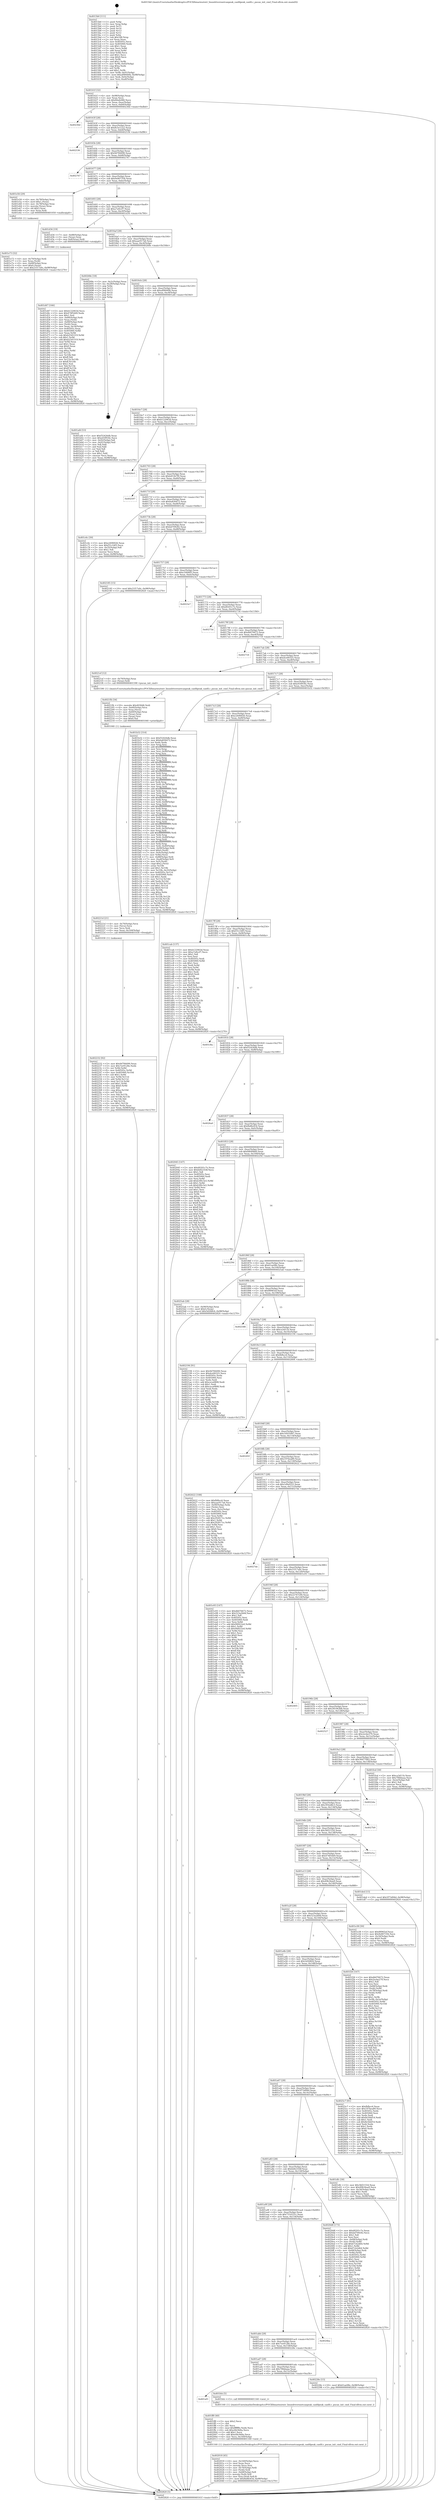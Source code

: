 digraph "0x4015b0" {
  label = "0x4015b0 (/mnt/c/Users/mathe/Desktop/tcc/POCII/binaries/extr_linuxdriversnetcanpeak_canfdpeak_canfd.c_pucan_init_cmd_Final-ollvm.out::main(0))"
  labelloc = "t"
  node[shape=record]

  Entry [label="",width=0.3,height=0.3,shape=circle,fillcolor=black,style=filled]
  "0x40161f" [label="{
     0x40161f [32]\l
     | [instrs]\l
     &nbsp;&nbsp;0x40161f \<+6\>: mov -0x98(%rbp),%eax\l
     &nbsp;&nbsp;0x401625 \<+2\>: mov %eax,%ecx\l
     &nbsp;&nbsp;0x401627 \<+6\>: sub $0x84afe080,%ecx\l
     &nbsp;&nbsp;0x40162d \<+6\>: mov %eax,-0xac(%rbp)\l
     &nbsp;&nbsp;0x401633 \<+6\>: mov %ecx,-0xb0(%rbp)\l
     &nbsp;&nbsp;0x401639 \<+6\>: je 000000000040236d \<main+0xdbd\>\l
  }"]
  "0x40236d" [label="{
     0x40236d\l
  }", style=dashed]
  "0x40163f" [label="{
     0x40163f [28]\l
     | [instrs]\l
     &nbsp;&nbsp;0x40163f \<+5\>: jmp 0000000000401644 \<main+0x94\>\l
     &nbsp;&nbsp;0x401644 \<+6\>: mov -0xac(%rbp),%eax\l
     &nbsp;&nbsp;0x40164a \<+5\>: sub $0x8c5e12a2,%eax\l
     &nbsp;&nbsp;0x40164f \<+6\>: mov %eax,-0xb4(%rbp)\l
     &nbsp;&nbsp;0x401655 \<+6\>: je 0000000000402536 \<main+0xf86\>\l
  }"]
  Exit [label="",width=0.3,height=0.3,shape=circle,fillcolor=black,style=filled,peripheries=2]
  "0x402536" [label="{
     0x402536\l
  }", style=dashed]
  "0x40165b" [label="{
     0x40165b [28]\l
     | [instrs]\l
     &nbsp;&nbsp;0x40165b \<+5\>: jmp 0000000000401660 \<main+0xb0\>\l
     &nbsp;&nbsp;0x401660 \<+6\>: mov -0xac(%rbp),%eax\l
     &nbsp;&nbsp;0x401666 \<+5\>: sub $0x9d784490,%eax\l
     &nbsp;&nbsp;0x40166b \<+6\>: mov %eax,-0xb8(%rbp)\l
     &nbsp;&nbsp;0x401671 \<+6\>: je 0000000000402767 \<main+0x11b7\>\l
  }"]
  "0x402232" [label="{
     0x402232 [92]\l
     | [instrs]\l
     &nbsp;&nbsp;0x402232 \<+5\>: mov $0x9d784490,%eax\l
     &nbsp;&nbsp;0x402237 \<+5\>: mov $0x7ee9128e,%edx\l
     &nbsp;&nbsp;0x40223c \<+3\>: xor %r8d,%r8d\l
     &nbsp;&nbsp;0x40223f \<+8\>: mov 0x40505c,%r9d\l
     &nbsp;&nbsp;0x402247 \<+8\>: mov 0x405060,%r10d\l
     &nbsp;&nbsp;0x40224f \<+4\>: sub $0x1,%r8d\l
     &nbsp;&nbsp;0x402253 \<+3\>: mov %r9d,%r11d\l
     &nbsp;&nbsp;0x402256 \<+3\>: add %r8d,%r11d\l
     &nbsp;&nbsp;0x402259 \<+4\>: imul %r11d,%r9d\l
     &nbsp;&nbsp;0x40225d \<+4\>: and $0x1,%r9d\l
     &nbsp;&nbsp;0x402261 \<+4\>: cmp $0x0,%r9d\l
     &nbsp;&nbsp;0x402265 \<+3\>: sete %bl\l
     &nbsp;&nbsp;0x402268 \<+4\>: cmp $0xa,%r10d\l
     &nbsp;&nbsp;0x40226c \<+4\>: setl %r14b\l
     &nbsp;&nbsp;0x402270 \<+3\>: mov %bl,%r15b\l
     &nbsp;&nbsp;0x402273 \<+3\>: and %r14b,%r15b\l
     &nbsp;&nbsp;0x402276 \<+3\>: xor %r14b,%bl\l
     &nbsp;&nbsp;0x402279 \<+3\>: or %bl,%r15b\l
     &nbsp;&nbsp;0x40227c \<+4\>: test $0x1,%r15b\l
     &nbsp;&nbsp;0x402280 \<+3\>: cmovne %edx,%eax\l
     &nbsp;&nbsp;0x402283 \<+6\>: mov %eax,-0x98(%rbp)\l
     &nbsp;&nbsp;0x402289 \<+5\>: jmp 0000000000402820 \<main+0x1270\>\l
  }"]
  "0x402767" [label="{
     0x402767\l
  }", style=dashed]
  "0x401677" [label="{
     0x401677 [28]\l
     | [instrs]\l
     &nbsp;&nbsp;0x401677 \<+5\>: jmp 000000000040167c \<main+0xcc\>\l
     &nbsp;&nbsp;0x40167c \<+6\>: mov -0xac(%rbp),%eax\l
     &nbsp;&nbsp;0x401682 \<+5\>: sub $0x9e807356,%eax\l
     &nbsp;&nbsp;0x401687 \<+6\>: mov %eax,-0xbc(%rbp)\l
     &nbsp;&nbsp;0x40168d \<+6\>: je 0000000000401e56 \<main+0x8a6\>\l
  }"]
  "0x40221d" [label="{
     0x40221d [21]\l
     | [instrs]\l
     &nbsp;&nbsp;0x40221d \<+4\>: mov -0x70(%rbp),%rcx\l
     &nbsp;&nbsp;0x402221 \<+3\>: mov (%rcx),%rcx\l
     &nbsp;&nbsp;0x402224 \<+3\>: mov %rcx,%rdi\l
     &nbsp;&nbsp;0x402227 \<+6\>: mov %eax,-0x164(%rbp)\l
     &nbsp;&nbsp;0x40222d \<+5\>: call 0000000000401030 \<free@plt\>\l
     | [calls]\l
     &nbsp;&nbsp;0x401030 \{1\} (unknown)\l
  }"]
  "0x401e56" [label="{
     0x401e56 [29]\l
     | [instrs]\l
     &nbsp;&nbsp;0x401e56 \<+4\>: mov -0x78(%rbp),%rax\l
     &nbsp;&nbsp;0x401e5a \<+6\>: movl $0x1,(%rax)\l
     &nbsp;&nbsp;0x401e60 \<+4\>: mov -0x78(%rbp),%rax\l
     &nbsp;&nbsp;0x401e64 \<+3\>: movslq (%rax),%rax\l
     &nbsp;&nbsp;0x401e67 \<+4\>: shl $0x3,%rax\l
     &nbsp;&nbsp;0x401e6b \<+3\>: mov %rax,%rdi\l
     &nbsp;&nbsp;0x401e6e \<+5\>: call 0000000000401050 \<malloc@plt\>\l
     | [calls]\l
     &nbsp;&nbsp;0x401050 \{1\} (unknown)\l
  }"]
  "0x401693" [label="{
     0x401693 [28]\l
     | [instrs]\l
     &nbsp;&nbsp;0x401693 \<+5\>: jmp 0000000000401698 \<main+0xe8\>\l
     &nbsp;&nbsp;0x401698 \<+6\>: mov -0xac(%rbp),%eax\l
     &nbsp;&nbsp;0x40169e \<+5\>: sub $0xa7a9ccf7,%eax\l
     &nbsp;&nbsp;0x4016a3 \<+6\>: mov %eax,-0xc0(%rbp)\l
     &nbsp;&nbsp;0x4016a9 \<+6\>: je 0000000000401d34 \<main+0x784\>\l
  }"]
  "0x4021fb" [label="{
     0x4021fb [34]\l
     | [instrs]\l
     &nbsp;&nbsp;0x4021fb \<+10\>: movabs $0x4030d6,%rdi\l
     &nbsp;&nbsp;0x402205 \<+4\>: mov -0x60(%rbp),%rcx\l
     &nbsp;&nbsp;0x402209 \<+3\>: mov %rax,(%rcx)\l
     &nbsp;&nbsp;0x40220c \<+4\>: mov -0x60(%rbp),%rax\l
     &nbsp;&nbsp;0x402210 \<+3\>: mov (%rax),%rax\l
     &nbsp;&nbsp;0x402213 \<+3\>: mov (%rax),%rsi\l
     &nbsp;&nbsp;0x402216 \<+2\>: mov $0x0,%al\l
     &nbsp;&nbsp;0x402218 \<+5\>: call 0000000000401040 \<printf@plt\>\l
     | [calls]\l
     &nbsp;&nbsp;0x401040 \{1\} (unknown)\l
  }"]
  "0x401d34" [label="{
     0x401d34 [19]\l
     | [instrs]\l
     &nbsp;&nbsp;0x401d34 \<+7\>: mov -0x88(%rbp),%rax\l
     &nbsp;&nbsp;0x401d3b \<+3\>: mov (%rax),%rax\l
     &nbsp;&nbsp;0x401d3e \<+4\>: mov 0x8(%rax),%rdi\l
     &nbsp;&nbsp;0x401d42 \<+5\>: call 0000000000401060 \<atoi@plt\>\l
     | [calls]\l
     &nbsp;&nbsp;0x401060 \{1\} (unknown)\l
  }"]
  "0x4016af" [label="{
     0x4016af [28]\l
     | [instrs]\l
     &nbsp;&nbsp;0x4016af \<+5\>: jmp 00000000004016b4 \<main+0x104\>\l
     &nbsp;&nbsp;0x4016b4 \<+6\>: mov -0xac(%rbp),%eax\l
     &nbsp;&nbsp;0x4016ba \<+5\>: sub $0xaae917a6,%eax\l
     &nbsp;&nbsp;0x4016bf \<+6\>: mov %eax,-0xc4(%rbp)\l
     &nbsp;&nbsp;0x4016c5 \<+6\>: je 000000000040268e \<main+0x10de\>\l
  }"]
  "0x402018" [label="{
     0x402018 [45]\l
     | [instrs]\l
     &nbsp;&nbsp;0x402018 \<+6\>: mov -0x160(%rbp),%ecx\l
     &nbsp;&nbsp;0x40201e \<+3\>: imul %eax,%ecx\l
     &nbsp;&nbsp;0x402021 \<+3\>: movslq %ecx,%rsi\l
     &nbsp;&nbsp;0x402024 \<+4\>: mov -0x70(%rbp),%rdi\l
     &nbsp;&nbsp;0x402028 \<+3\>: mov (%rdi),%rdi\l
     &nbsp;&nbsp;0x40202b \<+4\>: mov -0x68(%rbp),%r8\l
     &nbsp;&nbsp;0x40202f \<+3\>: movslq (%r8),%r8\l
     &nbsp;&nbsp;0x402032 \<+4\>: mov %rsi,(%rdi,%r8,8)\l
     &nbsp;&nbsp;0x402036 \<+10\>: movl $0xfbd8e454,-0x98(%rbp)\l
     &nbsp;&nbsp;0x402040 \<+5\>: jmp 0000000000402820 \<main+0x1270\>\l
  }"]
  "0x40268e" [label="{
     0x40268e [18]\l
     | [instrs]\l
     &nbsp;&nbsp;0x40268e \<+3\>: mov -0x2c(%rbp),%eax\l
     &nbsp;&nbsp;0x402691 \<+4\>: lea -0x28(%rbp),%rsp\l
     &nbsp;&nbsp;0x402695 \<+1\>: pop %rbx\l
     &nbsp;&nbsp;0x402696 \<+2\>: pop %r12\l
     &nbsp;&nbsp;0x402698 \<+2\>: pop %r13\l
     &nbsp;&nbsp;0x40269a \<+2\>: pop %r14\l
     &nbsp;&nbsp;0x40269c \<+2\>: pop %r15\l
     &nbsp;&nbsp;0x40269e \<+1\>: pop %rbp\l
     &nbsp;&nbsp;0x40269f \<+1\>: ret\l
  }"]
  "0x4016cb" [label="{
     0x4016cb [28]\l
     | [instrs]\l
     &nbsp;&nbsp;0x4016cb \<+5\>: jmp 00000000004016d0 \<main+0x120\>\l
     &nbsp;&nbsp;0x4016d0 \<+6\>: mov -0xac(%rbp),%eax\l
     &nbsp;&nbsp;0x4016d6 \<+5\>: sub $0xaf08440b,%eax\l
     &nbsp;&nbsp;0x4016db \<+6\>: mov %eax,-0xc8(%rbp)\l
     &nbsp;&nbsp;0x4016e1 \<+6\>: je 0000000000401afd \<main+0x54d\>\l
  }"]
  "0x401ff0" [label="{
     0x401ff0 [40]\l
     | [instrs]\l
     &nbsp;&nbsp;0x401ff0 \<+5\>: mov $0x2,%ecx\l
     &nbsp;&nbsp;0x401ff5 \<+1\>: cltd\l
     &nbsp;&nbsp;0x401ff6 \<+2\>: idiv %ecx\l
     &nbsp;&nbsp;0x401ff8 \<+6\>: imul $0xfffffffe,%edx,%ecx\l
     &nbsp;&nbsp;0x401ffe \<+6\>: sub $0xefdc9d4a,%ecx\l
     &nbsp;&nbsp;0x402004 \<+3\>: add $0x1,%ecx\l
     &nbsp;&nbsp;0x402007 \<+6\>: add $0xefdc9d4a,%ecx\l
     &nbsp;&nbsp;0x40200d \<+6\>: mov %ecx,-0x160(%rbp)\l
     &nbsp;&nbsp;0x402013 \<+5\>: call 0000000000401160 \<next_i\>\l
     | [calls]\l
     &nbsp;&nbsp;0x401160 \{1\} (/mnt/c/Users/mathe/Desktop/tcc/POCII/binaries/extr_linuxdriversnetcanpeak_canfdpeak_canfd.c_pucan_init_cmd_Final-ollvm.out::next_i)\l
  }"]
  "0x401afd" [label="{
     0x401afd [53]\l
     | [instrs]\l
     &nbsp;&nbsp;0x401afd \<+5\>: mov $0xf32426db,%eax\l
     &nbsp;&nbsp;0x401b02 \<+5\>: mov $0xe03f934c,%ecx\l
     &nbsp;&nbsp;0x401b07 \<+6\>: mov -0x92(%rbp),%dl\l
     &nbsp;&nbsp;0x401b0d \<+7\>: mov -0x91(%rbp),%sil\l
     &nbsp;&nbsp;0x401b14 \<+3\>: mov %dl,%dil\l
     &nbsp;&nbsp;0x401b17 \<+3\>: and %sil,%dil\l
     &nbsp;&nbsp;0x401b1a \<+3\>: xor %sil,%dl\l
     &nbsp;&nbsp;0x401b1d \<+3\>: or %dl,%dil\l
     &nbsp;&nbsp;0x401b20 \<+4\>: test $0x1,%dil\l
     &nbsp;&nbsp;0x401b24 \<+3\>: cmovne %ecx,%eax\l
     &nbsp;&nbsp;0x401b27 \<+6\>: mov %eax,-0x98(%rbp)\l
     &nbsp;&nbsp;0x401b2d \<+5\>: jmp 0000000000402820 \<main+0x1270\>\l
  }"]
  "0x4016e7" [label="{
     0x4016e7 [28]\l
     | [instrs]\l
     &nbsp;&nbsp;0x4016e7 \<+5\>: jmp 00000000004016ec \<main+0x13c\>\l
     &nbsp;&nbsp;0x4016ec \<+6\>: mov -0xac(%rbp),%eax\l
     &nbsp;&nbsp;0x4016f2 \<+5\>: sub $0xb122063d,%eax\l
     &nbsp;&nbsp;0x4016f7 \<+6\>: mov %eax,-0xcc(%rbp)\l
     &nbsp;&nbsp;0x4016fd \<+6\>: je 00000000004026e5 \<main+0x1135\>\l
  }"]
  "0x402820" [label="{
     0x402820 [5]\l
     | [instrs]\l
     &nbsp;&nbsp;0x402820 \<+5\>: jmp 000000000040161f \<main+0x6f\>\l
  }"]
  "0x4015b0" [label="{
     0x4015b0 [111]\l
     | [instrs]\l
     &nbsp;&nbsp;0x4015b0 \<+1\>: push %rbp\l
     &nbsp;&nbsp;0x4015b1 \<+3\>: mov %rsp,%rbp\l
     &nbsp;&nbsp;0x4015b4 \<+2\>: push %r15\l
     &nbsp;&nbsp;0x4015b6 \<+2\>: push %r14\l
     &nbsp;&nbsp;0x4015b8 \<+2\>: push %r13\l
     &nbsp;&nbsp;0x4015ba \<+2\>: push %r12\l
     &nbsp;&nbsp;0x4015bc \<+1\>: push %rbx\l
     &nbsp;&nbsp;0x4015bd \<+7\>: sub $0x188,%rsp\l
     &nbsp;&nbsp;0x4015c4 \<+2\>: xor %eax,%eax\l
     &nbsp;&nbsp;0x4015c6 \<+7\>: mov 0x40505c,%ecx\l
     &nbsp;&nbsp;0x4015cd \<+7\>: mov 0x405060,%edx\l
     &nbsp;&nbsp;0x4015d4 \<+3\>: sub $0x1,%eax\l
     &nbsp;&nbsp;0x4015d7 \<+3\>: mov %ecx,%r8d\l
     &nbsp;&nbsp;0x4015da \<+3\>: add %eax,%r8d\l
     &nbsp;&nbsp;0x4015dd \<+4\>: imul %r8d,%ecx\l
     &nbsp;&nbsp;0x4015e1 \<+3\>: and $0x1,%ecx\l
     &nbsp;&nbsp;0x4015e4 \<+3\>: cmp $0x0,%ecx\l
     &nbsp;&nbsp;0x4015e7 \<+4\>: sete %r9b\l
     &nbsp;&nbsp;0x4015eb \<+4\>: and $0x1,%r9b\l
     &nbsp;&nbsp;0x4015ef \<+7\>: mov %r9b,-0x92(%rbp)\l
     &nbsp;&nbsp;0x4015f6 \<+3\>: cmp $0xa,%edx\l
     &nbsp;&nbsp;0x4015f9 \<+4\>: setl %r9b\l
     &nbsp;&nbsp;0x4015fd \<+4\>: and $0x1,%r9b\l
     &nbsp;&nbsp;0x401601 \<+7\>: mov %r9b,-0x91(%rbp)\l
     &nbsp;&nbsp;0x401608 \<+10\>: movl $0xaf08440b,-0x98(%rbp)\l
     &nbsp;&nbsp;0x401612 \<+6\>: mov %edi,-0x9c(%rbp)\l
     &nbsp;&nbsp;0x401618 \<+7\>: mov %rsi,-0xa8(%rbp)\l
  }"]
  "0x401af3" [label="{
     0x401af3\l
  }", style=dashed]
  "0x4026e5" [label="{
     0x4026e5\l
  }", style=dashed]
  "0x401703" [label="{
     0x401703 [28]\l
     | [instrs]\l
     &nbsp;&nbsp;0x401703 \<+5\>: jmp 0000000000401708 \<main+0x158\>\l
     &nbsp;&nbsp;0x401708 \<+6\>: mov -0xac(%rbp),%eax\l
     &nbsp;&nbsp;0x40170e \<+5\>: sub $0xb453b7f0,%eax\l
     &nbsp;&nbsp;0x401713 \<+6\>: mov %eax,-0xd0(%rbp)\l
     &nbsp;&nbsp;0x401719 \<+6\>: je 0000000000402597 \<main+0xfe7\>\l
  }"]
  "0x401feb" [label="{
     0x401feb [5]\l
     | [instrs]\l
     &nbsp;&nbsp;0x401feb \<+5\>: call 0000000000401160 \<next_i\>\l
     | [calls]\l
     &nbsp;&nbsp;0x401160 \{1\} (/mnt/c/Users/mathe/Desktop/tcc/POCII/binaries/extr_linuxdriversnetcanpeak_canfdpeak_canfd.c_pucan_init_cmd_Final-ollvm.out::next_i)\l
  }"]
  "0x402597" [label="{
     0x402597\l
  }", style=dashed]
  "0x40171f" [label="{
     0x40171f [28]\l
     | [instrs]\l
     &nbsp;&nbsp;0x40171f \<+5\>: jmp 0000000000401724 \<main+0x174\>\l
     &nbsp;&nbsp;0x401724 \<+6\>: mov -0xac(%rbp),%eax\l
     &nbsp;&nbsp;0x40172a \<+5\>: sub $0xba836472,%eax\l
     &nbsp;&nbsp;0x40172f \<+6\>: mov %eax,-0xd4(%rbp)\l
     &nbsp;&nbsp;0x401735 \<+6\>: je 0000000000401c6c \<main+0x6bc\>\l
  }"]
  "0x401ad7" [label="{
     0x401ad7 [28]\l
     | [instrs]\l
     &nbsp;&nbsp;0x401ad7 \<+5\>: jmp 0000000000401adc \<main+0x52c\>\l
     &nbsp;&nbsp;0x401adc \<+6\>: mov -0xac(%rbp),%eax\l
     &nbsp;&nbsp;0x401ae2 \<+5\>: sub $0x7f4bbaaa,%eax\l
     &nbsp;&nbsp;0x401ae7 \<+6\>: mov %eax,-0x15c(%rbp)\l
     &nbsp;&nbsp;0x401aed \<+6\>: je 0000000000401feb \<main+0xa3b\>\l
  }"]
  "0x401c6c" [label="{
     0x401c6c [30]\l
     | [instrs]\l
     &nbsp;&nbsp;0x401c6c \<+5\>: mov $0xe2690026,%eax\l
     &nbsp;&nbsp;0x401c71 \<+5\>: mov $0xf31c54f3,%ecx\l
     &nbsp;&nbsp;0x401c76 \<+3\>: mov -0x35(%rbp),%dl\l
     &nbsp;&nbsp;0x401c79 \<+3\>: test $0x1,%dl\l
     &nbsp;&nbsp;0x401c7c \<+3\>: cmovne %ecx,%eax\l
     &nbsp;&nbsp;0x401c7f \<+6\>: mov %eax,-0x98(%rbp)\l
     &nbsp;&nbsp;0x401c85 \<+5\>: jmp 0000000000402820 \<main+0x1270\>\l
  }"]
  "0x40173b" [label="{
     0x40173b [28]\l
     | [instrs]\l
     &nbsp;&nbsp;0x40173b \<+5\>: jmp 0000000000401740 \<main+0x190\>\l
     &nbsp;&nbsp;0x401740 \<+6\>: mov -0xac(%rbp),%eax\l
     &nbsp;&nbsp;0x401746 \<+5\>: sub $0xbd709c82,%eax\l
     &nbsp;&nbsp;0x40174b \<+6\>: mov %eax,-0xd8(%rbp)\l
     &nbsp;&nbsp;0x401751 \<+6\>: je 0000000000402185 \<main+0xbd5\>\l
  }"]
  "0x40228e" [label="{
     0x40228e [15]\l
     | [instrs]\l
     &nbsp;&nbsp;0x40228e \<+10\>: movl $0x61ae08e,-0x98(%rbp)\l
     &nbsp;&nbsp;0x402298 \<+5\>: jmp 0000000000402820 \<main+0x1270\>\l
  }"]
  "0x402185" [label="{
     0x402185 [15]\l
     | [instrs]\l
     &nbsp;&nbsp;0x402185 \<+10\>: movl $0x21f17a0c,-0x98(%rbp)\l
     &nbsp;&nbsp;0x40218f \<+5\>: jmp 0000000000402820 \<main+0x1270\>\l
  }"]
  "0x401757" [label="{
     0x401757 [28]\l
     | [instrs]\l
     &nbsp;&nbsp;0x401757 \<+5\>: jmp 000000000040175c \<main+0x1ac\>\l
     &nbsp;&nbsp;0x40175c \<+6\>: mov -0xac(%rbp),%eax\l
     &nbsp;&nbsp;0x401762 \<+5\>: sub $0xc54fd0f3,%eax\l
     &nbsp;&nbsp;0x401767 \<+6\>: mov %eax,-0xdc(%rbp)\l
     &nbsp;&nbsp;0x40176d \<+6\>: je 00000000004023e7 \<main+0xe37\>\l
  }"]
  "0x401abb" [label="{
     0x401abb [28]\l
     | [instrs]\l
     &nbsp;&nbsp;0x401abb \<+5\>: jmp 0000000000401ac0 \<main+0x510\>\l
     &nbsp;&nbsp;0x401ac0 \<+6\>: mov -0xac(%rbp),%eax\l
     &nbsp;&nbsp;0x401ac6 \<+5\>: sub $0x7ee9128e,%eax\l
     &nbsp;&nbsp;0x401acb \<+6\>: mov %eax,-0x158(%rbp)\l
     &nbsp;&nbsp;0x401ad1 \<+6\>: je 000000000040228e \<main+0xcde\>\l
  }"]
  "0x4023e7" [label="{
     0x4023e7\l
  }", style=dashed]
  "0x401773" [label="{
     0x401773 [28]\l
     | [instrs]\l
     &nbsp;&nbsp;0x401773 \<+5\>: jmp 0000000000401778 \<main+0x1c8\>\l
     &nbsp;&nbsp;0x401778 \<+6\>: mov -0xac(%rbp),%eax\l
     &nbsp;&nbsp;0x40177e \<+5\>: sub $0xd0201c7e,%eax\l
     &nbsp;&nbsp;0x401783 \<+6\>: mov %eax,-0xe0(%rbp)\l
     &nbsp;&nbsp;0x401789 \<+6\>: je 000000000040273d \<main+0x118d\>\l
  }"]
  "0x4024ba" [label="{
     0x4024ba\l
  }", style=dashed]
  "0x40273d" [label="{
     0x40273d\l
  }", style=dashed]
  "0x40178f" [label="{
     0x40178f [28]\l
     | [instrs]\l
     &nbsp;&nbsp;0x40178f \<+5\>: jmp 0000000000401794 \<main+0x1e4\>\l
     &nbsp;&nbsp;0x401794 \<+6\>: mov -0xac(%rbp),%eax\l
     &nbsp;&nbsp;0x40179a \<+5\>: sub $0xdb076672,%eax\l
     &nbsp;&nbsp;0x40179f \<+6\>: mov %eax,-0xe4(%rbp)\l
     &nbsp;&nbsp;0x4017a5 \<+6\>: je 0000000000402718 \<main+0x1168\>\l
  }"]
  "0x401a9f" [label="{
     0x401a9f [28]\l
     | [instrs]\l
     &nbsp;&nbsp;0x401a9f \<+5\>: jmp 0000000000401aa4 \<main+0x4f4\>\l
     &nbsp;&nbsp;0x401aa4 \<+6\>: mov -0xac(%rbp),%eax\l
     &nbsp;&nbsp;0x401aaa \<+5\>: sub $0x7314331c,%eax\l
     &nbsp;&nbsp;0x401aaf \<+6\>: mov %eax,-0x154(%rbp)\l
     &nbsp;&nbsp;0x401ab5 \<+6\>: je 00000000004024ba \<main+0xf0a\>\l
  }"]
  "0x402718" [label="{
     0x402718\l
  }", style=dashed]
  "0x4017ab" [label="{
     0x4017ab [28]\l
     | [instrs]\l
     &nbsp;&nbsp;0x4017ab \<+5\>: jmp 00000000004017b0 \<main+0x200\>\l
     &nbsp;&nbsp;0x4017b0 \<+6\>: mov -0xac(%rbp),%eax\l
     &nbsp;&nbsp;0x4017b6 \<+5\>: sub $0xdce00325,%eax\l
     &nbsp;&nbsp;0x4017bb \<+6\>: mov %eax,-0xe8(%rbp)\l
     &nbsp;&nbsp;0x4017c1 \<+6\>: je 00000000004021ef \<main+0xc3f\>\l
  }"]
  "0x4020d8" [label="{
     0x4020d8 [173]\l
     | [instrs]\l
     &nbsp;&nbsp;0x4020d8 \<+5\>: mov $0xd0201c7e,%eax\l
     &nbsp;&nbsp;0x4020dd \<+5\>: mov $0xbd709c82,%ecx\l
     &nbsp;&nbsp;0x4020e2 \<+2\>: mov $0x1,%dl\l
     &nbsp;&nbsp;0x4020e4 \<+2\>: xor %esi,%esi\l
     &nbsp;&nbsp;0x4020e6 \<+4\>: mov -0x68(%rbp),%rdi\l
     &nbsp;&nbsp;0x4020ea \<+3\>: mov (%rdi),%r8d\l
     &nbsp;&nbsp;0x4020ed \<+7\>: add $0x67cb2d64,%r8d\l
     &nbsp;&nbsp;0x4020f4 \<+4\>: add $0x1,%r8d\l
     &nbsp;&nbsp;0x4020f8 \<+7\>: sub $0x67cb2d64,%r8d\l
     &nbsp;&nbsp;0x4020ff \<+4\>: mov -0x68(%rbp),%rdi\l
     &nbsp;&nbsp;0x402103 \<+3\>: mov %r8d,(%rdi)\l
     &nbsp;&nbsp;0x402106 \<+8\>: mov 0x40505c,%r8d\l
     &nbsp;&nbsp;0x40210e \<+8\>: mov 0x405060,%r9d\l
     &nbsp;&nbsp;0x402116 \<+3\>: sub $0x1,%esi\l
     &nbsp;&nbsp;0x402119 \<+3\>: mov %r8d,%r10d\l
     &nbsp;&nbsp;0x40211c \<+3\>: add %esi,%r10d\l
     &nbsp;&nbsp;0x40211f \<+4\>: imul %r10d,%r8d\l
     &nbsp;&nbsp;0x402123 \<+4\>: and $0x1,%r8d\l
     &nbsp;&nbsp;0x402127 \<+4\>: cmp $0x0,%r8d\l
     &nbsp;&nbsp;0x40212b \<+4\>: sete %r11b\l
     &nbsp;&nbsp;0x40212f \<+4\>: cmp $0xa,%r9d\l
     &nbsp;&nbsp;0x402133 \<+3\>: setl %bl\l
     &nbsp;&nbsp;0x402136 \<+3\>: mov %r11b,%r14b\l
     &nbsp;&nbsp;0x402139 \<+4\>: xor $0xff,%r14b\l
     &nbsp;&nbsp;0x40213d \<+3\>: mov %bl,%r15b\l
     &nbsp;&nbsp;0x402140 \<+4\>: xor $0xff,%r15b\l
     &nbsp;&nbsp;0x402144 \<+3\>: xor $0x0,%dl\l
     &nbsp;&nbsp;0x402147 \<+3\>: mov %r14b,%r12b\l
     &nbsp;&nbsp;0x40214a \<+4\>: and $0x0,%r12b\l
     &nbsp;&nbsp;0x40214e \<+3\>: and %dl,%r11b\l
     &nbsp;&nbsp;0x402151 \<+3\>: mov %r15b,%r13b\l
     &nbsp;&nbsp;0x402154 \<+4\>: and $0x0,%r13b\l
     &nbsp;&nbsp;0x402158 \<+2\>: and %dl,%bl\l
     &nbsp;&nbsp;0x40215a \<+3\>: or %r11b,%r12b\l
     &nbsp;&nbsp;0x40215d \<+3\>: or %bl,%r13b\l
     &nbsp;&nbsp;0x402160 \<+3\>: xor %r13b,%r12b\l
     &nbsp;&nbsp;0x402163 \<+3\>: or %r15b,%r14b\l
     &nbsp;&nbsp;0x402166 \<+4\>: xor $0xff,%r14b\l
     &nbsp;&nbsp;0x40216a \<+3\>: or $0x0,%dl\l
     &nbsp;&nbsp;0x40216d \<+3\>: and %dl,%r14b\l
     &nbsp;&nbsp;0x402170 \<+3\>: or %r14b,%r12b\l
     &nbsp;&nbsp;0x402173 \<+4\>: test $0x1,%r12b\l
     &nbsp;&nbsp;0x402177 \<+3\>: cmovne %ecx,%eax\l
     &nbsp;&nbsp;0x40217a \<+6\>: mov %eax,-0x98(%rbp)\l
     &nbsp;&nbsp;0x402180 \<+5\>: jmp 0000000000402820 \<main+0x1270\>\l
  }"]
  "0x4021ef" [label="{
     0x4021ef [12]\l
     | [instrs]\l
     &nbsp;&nbsp;0x4021ef \<+4\>: mov -0x70(%rbp),%rax\l
     &nbsp;&nbsp;0x4021f3 \<+3\>: mov (%rax),%rdi\l
     &nbsp;&nbsp;0x4021f6 \<+5\>: call 0000000000401590 \<pucan_init_cmd\>\l
     | [calls]\l
     &nbsp;&nbsp;0x401590 \{1\} (/mnt/c/Users/mathe/Desktop/tcc/POCII/binaries/extr_linuxdriversnetcanpeak_canfdpeak_canfd.c_pucan_init_cmd_Final-ollvm.out::pucan_init_cmd)\l
  }"]
  "0x4017c7" [label="{
     0x4017c7 [28]\l
     | [instrs]\l
     &nbsp;&nbsp;0x4017c7 \<+5\>: jmp 00000000004017cc \<main+0x21c\>\l
     &nbsp;&nbsp;0x4017cc \<+6\>: mov -0xac(%rbp),%eax\l
     &nbsp;&nbsp;0x4017d2 \<+5\>: sub $0xe03f934c,%eax\l
     &nbsp;&nbsp;0x4017d7 \<+6\>: mov %eax,-0xec(%rbp)\l
     &nbsp;&nbsp;0x4017dd \<+6\>: je 0000000000401b32 \<main+0x582\>\l
  }"]
  "0x401e73" [label="{
     0x401e73 [32]\l
     | [instrs]\l
     &nbsp;&nbsp;0x401e73 \<+4\>: mov -0x70(%rbp),%rdi\l
     &nbsp;&nbsp;0x401e77 \<+3\>: mov %rax,(%rdi)\l
     &nbsp;&nbsp;0x401e7a \<+4\>: mov -0x68(%rbp),%rax\l
     &nbsp;&nbsp;0x401e7e \<+6\>: movl $0x0,(%rax)\l
     &nbsp;&nbsp;0x401e84 \<+10\>: movl $0x21f17a0c,-0x98(%rbp)\l
     &nbsp;&nbsp;0x401e8e \<+5\>: jmp 0000000000402820 \<main+0x1270\>\l
  }"]
  "0x401b32" [label="{
     0x401b32 [314]\l
     | [instrs]\l
     &nbsp;&nbsp;0x401b32 \<+5\>: mov $0xf32426db,%eax\l
     &nbsp;&nbsp;0x401b37 \<+5\>: mov $0xba836472,%ecx\l
     &nbsp;&nbsp;0x401b3c \<+2\>: xor %edx,%edx\l
     &nbsp;&nbsp;0x401b3e \<+3\>: mov %rsp,%rsi\l
     &nbsp;&nbsp;0x401b41 \<+4\>: add $0xfffffffffffffff0,%rsi\l
     &nbsp;&nbsp;0x401b45 \<+3\>: mov %rsi,%rsp\l
     &nbsp;&nbsp;0x401b48 \<+7\>: mov %rsi,-0x90(%rbp)\l
     &nbsp;&nbsp;0x401b4f \<+3\>: mov %rsp,%rsi\l
     &nbsp;&nbsp;0x401b52 \<+4\>: add $0xfffffffffffffff0,%rsi\l
     &nbsp;&nbsp;0x401b56 \<+3\>: mov %rsi,%rsp\l
     &nbsp;&nbsp;0x401b59 \<+3\>: mov %rsp,%rdi\l
     &nbsp;&nbsp;0x401b5c \<+4\>: add $0xfffffffffffffff0,%rdi\l
     &nbsp;&nbsp;0x401b60 \<+3\>: mov %rdi,%rsp\l
     &nbsp;&nbsp;0x401b63 \<+7\>: mov %rdi,-0x88(%rbp)\l
     &nbsp;&nbsp;0x401b6a \<+3\>: mov %rsp,%rdi\l
     &nbsp;&nbsp;0x401b6d \<+4\>: add $0xfffffffffffffff0,%rdi\l
     &nbsp;&nbsp;0x401b71 \<+3\>: mov %rdi,%rsp\l
     &nbsp;&nbsp;0x401b74 \<+4\>: mov %rdi,-0x80(%rbp)\l
     &nbsp;&nbsp;0x401b78 \<+3\>: mov %rsp,%rdi\l
     &nbsp;&nbsp;0x401b7b \<+4\>: add $0xfffffffffffffff0,%rdi\l
     &nbsp;&nbsp;0x401b7f \<+3\>: mov %rdi,%rsp\l
     &nbsp;&nbsp;0x401b82 \<+4\>: mov %rdi,-0x78(%rbp)\l
     &nbsp;&nbsp;0x401b86 \<+3\>: mov %rsp,%rdi\l
     &nbsp;&nbsp;0x401b89 \<+4\>: add $0xfffffffffffffff0,%rdi\l
     &nbsp;&nbsp;0x401b8d \<+3\>: mov %rdi,%rsp\l
     &nbsp;&nbsp;0x401b90 \<+4\>: mov %rdi,-0x70(%rbp)\l
     &nbsp;&nbsp;0x401b94 \<+3\>: mov %rsp,%rdi\l
     &nbsp;&nbsp;0x401b97 \<+4\>: add $0xfffffffffffffff0,%rdi\l
     &nbsp;&nbsp;0x401b9b \<+3\>: mov %rdi,%rsp\l
     &nbsp;&nbsp;0x401b9e \<+4\>: mov %rdi,-0x68(%rbp)\l
     &nbsp;&nbsp;0x401ba2 \<+3\>: mov %rsp,%rdi\l
     &nbsp;&nbsp;0x401ba5 \<+4\>: add $0xfffffffffffffff0,%rdi\l
     &nbsp;&nbsp;0x401ba9 \<+3\>: mov %rdi,%rsp\l
     &nbsp;&nbsp;0x401bac \<+4\>: mov %rdi,-0x60(%rbp)\l
     &nbsp;&nbsp;0x401bb0 \<+3\>: mov %rsp,%rdi\l
     &nbsp;&nbsp;0x401bb3 \<+4\>: add $0xfffffffffffffff0,%rdi\l
     &nbsp;&nbsp;0x401bb7 \<+3\>: mov %rdi,%rsp\l
     &nbsp;&nbsp;0x401bba \<+4\>: mov %rdi,-0x58(%rbp)\l
     &nbsp;&nbsp;0x401bbe \<+3\>: mov %rsp,%rdi\l
     &nbsp;&nbsp;0x401bc1 \<+4\>: add $0xfffffffffffffff0,%rdi\l
     &nbsp;&nbsp;0x401bc5 \<+3\>: mov %rdi,%rsp\l
     &nbsp;&nbsp;0x401bc8 \<+4\>: mov %rdi,-0x50(%rbp)\l
     &nbsp;&nbsp;0x401bcc \<+3\>: mov %rsp,%rdi\l
     &nbsp;&nbsp;0x401bcf \<+4\>: add $0xfffffffffffffff0,%rdi\l
     &nbsp;&nbsp;0x401bd3 \<+3\>: mov %rdi,%rsp\l
     &nbsp;&nbsp;0x401bd6 \<+4\>: mov %rdi,-0x48(%rbp)\l
     &nbsp;&nbsp;0x401bda \<+3\>: mov %rsp,%rdi\l
     &nbsp;&nbsp;0x401bdd \<+4\>: add $0xfffffffffffffff0,%rdi\l
     &nbsp;&nbsp;0x401be1 \<+3\>: mov %rdi,%rsp\l
     &nbsp;&nbsp;0x401be4 \<+4\>: mov %rdi,-0x40(%rbp)\l
     &nbsp;&nbsp;0x401be8 \<+7\>: mov -0x90(%rbp),%rdi\l
     &nbsp;&nbsp;0x401bef \<+6\>: movl $0x0,(%rdi)\l
     &nbsp;&nbsp;0x401bf5 \<+7\>: mov -0x9c(%rbp),%r8d\l
     &nbsp;&nbsp;0x401bfc \<+3\>: mov %r8d,(%rsi)\l
     &nbsp;&nbsp;0x401bff \<+7\>: mov -0x88(%rbp),%rdi\l
     &nbsp;&nbsp;0x401c06 \<+7\>: mov -0xa8(%rbp),%r9\l
     &nbsp;&nbsp;0x401c0d \<+3\>: mov %r9,(%rdi)\l
     &nbsp;&nbsp;0x401c10 \<+3\>: cmpl $0x2,(%rsi)\l
     &nbsp;&nbsp;0x401c13 \<+4\>: setne %r10b\l
     &nbsp;&nbsp;0x401c17 \<+4\>: and $0x1,%r10b\l
     &nbsp;&nbsp;0x401c1b \<+4\>: mov %r10b,-0x35(%rbp)\l
     &nbsp;&nbsp;0x401c1f \<+8\>: mov 0x40505c,%r11d\l
     &nbsp;&nbsp;0x401c27 \<+7\>: mov 0x405060,%ebx\l
     &nbsp;&nbsp;0x401c2e \<+3\>: sub $0x1,%edx\l
     &nbsp;&nbsp;0x401c31 \<+3\>: mov %r11d,%r14d\l
     &nbsp;&nbsp;0x401c34 \<+3\>: add %edx,%r14d\l
     &nbsp;&nbsp;0x401c37 \<+4\>: imul %r14d,%r11d\l
     &nbsp;&nbsp;0x401c3b \<+4\>: and $0x1,%r11d\l
     &nbsp;&nbsp;0x401c3f \<+4\>: cmp $0x0,%r11d\l
     &nbsp;&nbsp;0x401c43 \<+4\>: sete %r10b\l
     &nbsp;&nbsp;0x401c47 \<+3\>: cmp $0xa,%ebx\l
     &nbsp;&nbsp;0x401c4a \<+4\>: setl %r15b\l
     &nbsp;&nbsp;0x401c4e \<+3\>: mov %r10b,%r12b\l
     &nbsp;&nbsp;0x401c51 \<+3\>: and %r15b,%r12b\l
     &nbsp;&nbsp;0x401c54 \<+3\>: xor %r15b,%r10b\l
     &nbsp;&nbsp;0x401c57 \<+3\>: or %r10b,%r12b\l
     &nbsp;&nbsp;0x401c5a \<+4\>: test $0x1,%r12b\l
     &nbsp;&nbsp;0x401c5e \<+3\>: cmovne %ecx,%eax\l
     &nbsp;&nbsp;0x401c61 \<+6\>: mov %eax,-0x98(%rbp)\l
     &nbsp;&nbsp;0x401c67 \<+5\>: jmp 0000000000402820 \<main+0x1270\>\l
  }"]
  "0x4017e3" [label="{
     0x4017e3 [28]\l
     | [instrs]\l
     &nbsp;&nbsp;0x4017e3 \<+5\>: jmp 00000000004017e8 \<main+0x238\>\l
     &nbsp;&nbsp;0x4017e8 \<+6\>: mov -0xac(%rbp),%eax\l
     &nbsp;&nbsp;0x4017ee \<+5\>: sub $0xe2690026,%eax\l
     &nbsp;&nbsp;0x4017f3 \<+6\>: mov %eax,-0xf0(%rbp)\l
     &nbsp;&nbsp;0x4017f9 \<+6\>: je 0000000000401cab \<main+0x6fb\>\l
  }"]
  "0x401a83" [label="{
     0x401a83 [28]\l
     | [instrs]\l
     &nbsp;&nbsp;0x401a83 \<+5\>: jmp 0000000000401a88 \<main+0x4d8\>\l
     &nbsp;&nbsp;0x401a88 \<+6\>: mov -0xac(%rbp),%eax\l
     &nbsp;&nbsp;0x401a8e \<+5\>: sub $0x6d42354f,%eax\l
     &nbsp;&nbsp;0x401a93 \<+6\>: mov %eax,-0x150(%rbp)\l
     &nbsp;&nbsp;0x401a99 \<+6\>: je 00000000004020d8 \<main+0xb28\>\l
  }"]
  "0x401dfc" [label="{
     0x401dfc [30]\l
     | [instrs]\l
     &nbsp;&nbsp;0x401dfc \<+5\>: mov $0x3bf21554,%eax\l
     &nbsp;&nbsp;0x401e01 \<+5\>: mov $0x49b34aa9,%ecx\l
     &nbsp;&nbsp;0x401e06 \<+3\>: mov -0x34(%rbp),%edx\l
     &nbsp;&nbsp;0x401e09 \<+3\>: cmp $0x1,%edx\l
     &nbsp;&nbsp;0x401e0c \<+3\>: cmovl %ecx,%eax\l
     &nbsp;&nbsp;0x401e0f \<+6\>: mov %eax,-0x98(%rbp)\l
     &nbsp;&nbsp;0x401e15 \<+5\>: jmp 0000000000402820 \<main+0x1270\>\l
  }"]
  "0x401cab" [label="{
     0x401cab [137]\l
     | [instrs]\l
     &nbsp;&nbsp;0x401cab \<+5\>: mov $0xb122063d,%eax\l
     &nbsp;&nbsp;0x401cb0 \<+5\>: mov $0xa7a9ccf7,%ecx\l
     &nbsp;&nbsp;0x401cb5 \<+2\>: mov $0x1,%dl\l
     &nbsp;&nbsp;0x401cb7 \<+2\>: xor %esi,%esi\l
     &nbsp;&nbsp;0x401cb9 \<+7\>: mov 0x40505c,%edi\l
     &nbsp;&nbsp;0x401cc0 \<+8\>: mov 0x405060,%r8d\l
     &nbsp;&nbsp;0x401cc8 \<+3\>: sub $0x1,%esi\l
     &nbsp;&nbsp;0x401ccb \<+3\>: mov %edi,%r9d\l
     &nbsp;&nbsp;0x401cce \<+3\>: add %esi,%r9d\l
     &nbsp;&nbsp;0x401cd1 \<+4\>: imul %r9d,%edi\l
     &nbsp;&nbsp;0x401cd5 \<+3\>: and $0x1,%edi\l
     &nbsp;&nbsp;0x401cd8 \<+3\>: cmp $0x0,%edi\l
     &nbsp;&nbsp;0x401cdb \<+4\>: sete %r10b\l
     &nbsp;&nbsp;0x401cdf \<+4\>: cmp $0xa,%r8d\l
     &nbsp;&nbsp;0x401ce3 \<+4\>: setl %r11b\l
     &nbsp;&nbsp;0x401ce7 \<+3\>: mov %r10b,%bl\l
     &nbsp;&nbsp;0x401cea \<+3\>: xor $0xff,%bl\l
     &nbsp;&nbsp;0x401ced \<+3\>: mov %r11b,%r14b\l
     &nbsp;&nbsp;0x401cf0 \<+4\>: xor $0xff,%r14b\l
     &nbsp;&nbsp;0x401cf4 \<+3\>: xor $0x0,%dl\l
     &nbsp;&nbsp;0x401cf7 \<+3\>: mov %bl,%r15b\l
     &nbsp;&nbsp;0x401cfa \<+4\>: and $0x0,%r15b\l
     &nbsp;&nbsp;0x401cfe \<+3\>: and %dl,%r10b\l
     &nbsp;&nbsp;0x401d01 \<+3\>: mov %r14b,%r12b\l
     &nbsp;&nbsp;0x401d04 \<+4\>: and $0x0,%r12b\l
     &nbsp;&nbsp;0x401d08 \<+3\>: and %dl,%r11b\l
     &nbsp;&nbsp;0x401d0b \<+3\>: or %r10b,%r15b\l
     &nbsp;&nbsp;0x401d0e \<+3\>: or %r11b,%r12b\l
     &nbsp;&nbsp;0x401d11 \<+3\>: xor %r12b,%r15b\l
     &nbsp;&nbsp;0x401d14 \<+3\>: or %r14b,%bl\l
     &nbsp;&nbsp;0x401d17 \<+3\>: xor $0xff,%bl\l
     &nbsp;&nbsp;0x401d1a \<+3\>: or $0x0,%dl\l
     &nbsp;&nbsp;0x401d1d \<+2\>: and %dl,%bl\l
     &nbsp;&nbsp;0x401d1f \<+3\>: or %bl,%r15b\l
     &nbsp;&nbsp;0x401d22 \<+4\>: test $0x1,%r15b\l
     &nbsp;&nbsp;0x401d26 \<+3\>: cmovne %ecx,%eax\l
     &nbsp;&nbsp;0x401d29 \<+6\>: mov %eax,-0x98(%rbp)\l
     &nbsp;&nbsp;0x401d2f \<+5\>: jmp 0000000000402820 \<main+0x1270\>\l
  }"]
  "0x4017ff" [label="{
     0x4017ff [28]\l
     | [instrs]\l
     &nbsp;&nbsp;0x4017ff \<+5\>: jmp 0000000000401804 \<main+0x254\>\l
     &nbsp;&nbsp;0x401804 \<+6\>: mov -0xac(%rbp),%eax\l
     &nbsp;&nbsp;0x40180a \<+5\>: sub $0xf31c54f3,%eax\l
     &nbsp;&nbsp;0x40180f \<+6\>: mov %eax,-0xf4(%rbp)\l
     &nbsp;&nbsp;0x401815 \<+6\>: je 0000000000401c8a \<main+0x6da\>\l
  }"]
  "0x401d47" [label="{
     0x401d47 [166]\l
     | [instrs]\l
     &nbsp;&nbsp;0x401d47 \<+5\>: mov $0xb122063d,%ecx\l
     &nbsp;&nbsp;0x401d4c \<+5\>: mov $0x474f5449,%edx\l
     &nbsp;&nbsp;0x401d51 \<+3\>: mov $0x1,%sil\l
     &nbsp;&nbsp;0x401d54 \<+4\>: mov -0x80(%rbp),%rdi\l
     &nbsp;&nbsp;0x401d58 \<+2\>: mov %eax,(%rdi)\l
     &nbsp;&nbsp;0x401d5a \<+4\>: mov -0x80(%rbp),%rdi\l
     &nbsp;&nbsp;0x401d5e \<+2\>: mov (%rdi),%eax\l
     &nbsp;&nbsp;0x401d60 \<+3\>: mov %eax,-0x34(%rbp)\l
     &nbsp;&nbsp;0x401d63 \<+7\>: mov 0x40505c,%eax\l
     &nbsp;&nbsp;0x401d6a \<+8\>: mov 0x405060,%r8d\l
     &nbsp;&nbsp;0x401d72 \<+3\>: mov %eax,%r9d\l
     &nbsp;&nbsp;0x401d75 \<+7\>: sub $0xb2545319,%r9d\l
     &nbsp;&nbsp;0x401d7c \<+4\>: sub $0x1,%r9d\l
     &nbsp;&nbsp;0x401d80 \<+7\>: add $0xb2545319,%r9d\l
     &nbsp;&nbsp;0x401d87 \<+4\>: imul %r9d,%eax\l
     &nbsp;&nbsp;0x401d8b \<+3\>: and $0x1,%eax\l
     &nbsp;&nbsp;0x401d8e \<+3\>: cmp $0x0,%eax\l
     &nbsp;&nbsp;0x401d91 \<+4\>: sete %r10b\l
     &nbsp;&nbsp;0x401d95 \<+4\>: cmp $0xa,%r8d\l
     &nbsp;&nbsp;0x401d99 \<+4\>: setl %r11b\l
     &nbsp;&nbsp;0x401d9d \<+3\>: mov %r10b,%bl\l
     &nbsp;&nbsp;0x401da0 \<+3\>: xor $0xff,%bl\l
     &nbsp;&nbsp;0x401da3 \<+3\>: mov %r11b,%r14b\l
     &nbsp;&nbsp;0x401da6 \<+4\>: xor $0xff,%r14b\l
     &nbsp;&nbsp;0x401daa \<+4\>: xor $0x1,%sil\l
     &nbsp;&nbsp;0x401dae \<+3\>: mov %bl,%r15b\l
     &nbsp;&nbsp;0x401db1 \<+4\>: and $0xff,%r15b\l
     &nbsp;&nbsp;0x401db5 \<+3\>: and %sil,%r10b\l
     &nbsp;&nbsp;0x401db8 \<+3\>: mov %r14b,%r12b\l
     &nbsp;&nbsp;0x401dbb \<+4\>: and $0xff,%r12b\l
     &nbsp;&nbsp;0x401dbf \<+3\>: and %sil,%r11b\l
     &nbsp;&nbsp;0x401dc2 \<+3\>: or %r10b,%r15b\l
     &nbsp;&nbsp;0x401dc5 \<+3\>: or %r11b,%r12b\l
     &nbsp;&nbsp;0x401dc8 \<+3\>: xor %r12b,%r15b\l
     &nbsp;&nbsp;0x401dcb \<+3\>: or %r14b,%bl\l
     &nbsp;&nbsp;0x401dce \<+3\>: xor $0xff,%bl\l
     &nbsp;&nbsp;0x401dd1 \<+4\>: or $0x1,%sil\l
     &nbsp;&nbsp;0x401dd5 \<+3\>: and %sil,%bl\l
     &nbsp;&nbsp;0x401dd8 \<+3\>: or %bl,%r15b\l
     &nbsp;&nbsp;0x401ddb \<+4\>: test $0x1,%r15b\l
     &nbsp;&nbsp;0x401ddf \<+3\>: cmovne %edx,%ecx\l
     &nbsp;&nbsp;0x401de2 \<+6\>: mov %ecx,-0x98(%rbp)\l
     &nbsp;&nbsp;0x401de8 \<+5\>: jmp 0000000000402820 \<main+0x1270\>\l
  }"]
  "0x401a67" [label="{
     0x401a67 [28]\l
     | [instrs]\l
     &nbsp;&nbsp;0x401a67 \<+5\>: jmp 0000000000401a6c \<main+0x4bc\>\l
     &nbsp;&nbsp;0x401a6c \<+6\>: mov -0xac(%rbp),%eax\l
     &nbsp;&nbsp;0x401a72 \<+5\>: sub $0x5f73d94d,%eax\l
     &nbsp;&nbsp;0x401a77 \<+6\>: mov %eax,-0x14c(%rbp)\l
     &nbsp;&nbsp;0x401a7d \<+6\>: je 0000000000401dfc \<main+0x84c\>\l
  }"]
  "0x401c8a" [label="{
     0x401c8a\l
  }", style=dashed]
  "0x40181b" [label="{
     0x40181b [28]\l
     | [instrs]\l
     &nbsp;&nbsp;0x40181b \<+5\>: jmp 0000000000401820 \<main+0x270\>\l
     &nbsp;&nbsp;0x401820 \<+6\>: mov -0xac(%rbp),%eax\l
     &nbsp;&nbsp;0x401826 \<+5\>: sub $0xf32426db,%eax\l
     &nbsp;&nbsp;0x40182b \<+6\>: mov %eax,-0xf8(%rbp)\l
     &nbsp;&nbsp;0x401831 \<+6\>: je 00000000004026a0 \<main+0x10f0\>\l
  }"]
  "0x4025c7" [label="{
     0x4025c7 [91]\l
     | [instrs]\l
     &nbsp;&nbsp;0x4025c7 \<+5\>: mov $0xfbfbcc6,%eax\l
     &nbsp;&nbsp;0x4025cc \<+5\>: mov $0x197bea89,%ecx\l
     &nbsp;&nbsp;0x4025d1 \<+7\>: mov 0x40505c,%edx\l
     &nbsp;&nbsp;0x4025d8 \<+7\>: mov 0x405060,%esi\l
     &nbsp;&nbsp;0x4025df \<+2\>: mov %edx,%edi\l
     &nbsp;&nbsp;0x4025e1 \<+6\>: add $0x8e5bbf14,%edi\l
     &nbsp;&nbsp;0x4025e7 \<+3\>: sub $0x1,%edi\l
     &nbsp;&nbsp;0x4025ea \<+6\>: sub $0x8e5bbf14,%edi\l
     &nbsp;&nbsp;0x4025f0 \<+3\>: imul %edi,%edx\l
     &nbsp;&nbsp;0x4025f3 \<+3\>: and $0x1,%edx\l
     &nbsp;&nbsp;0x4025f6 \<+3\>: cmp $0x0,%edx\l
     &nbsp;&nbsp;0x4025f9 \<+4\>: sete %r8b\l
     &nbsp;&nbsp;0x4025fd \<+3\>: cmp $0xa,%esi\l
     &nbsp;&nbsp;0x402600 \<+4\>: setl %r9b\l
     &nbsp;&nbsp;0x402604 \<+3\>: mov %r8b,%r10b\l
     &nbsp;&nbsp;0x402607 \<+3\>: and %r9b,%r10b\l
     &nbsp;&nbsp;0x40260a \<+3\>: xor %r9b,%r8b\l
     &nbsp;&nbsp;0x40260d \<+3\>: or %r8b,%r10b\l
     &nbsp;&nbsp;0x402610 \<+4\>: test $0x1,%r10b\l
     &nbsp;&nbsp;0x402614 \<+3\>: cmovne %ecx,%eax\l
     &nbsp;&nbsp;0x402617 \<+6\>: mov %eax,-0x98(%rbp)\l
     &nbsp;&nbsp;0x40261d \<+5\>: jmp 0000000000402820 \<main+0x1270\>\l
  }"]
  "0x4026a0" [label="{
     0x4026a0\l
  }", style=dashed]
  "0x401837" [label="{
     0x401837 [28]\l
     | [instrs]\l
     &nbsp;&nbsp;0x401837 \<+5\>: jmp 000000000040183c \<main+0x28c\>\l
     &nbsp;&nbsp;0x40183c \<+6\>: mov -0xac(%rbp),%eax\l
     &nbsp;&nbsp;0x401842 \<+5\>: sub $0xfbd8e454,%eax\l
     &nbsp;&nbsp;0x401847 \<+6\>: mov %eax,-0xfc(%rbp)\l
     &nbsp;&nbsp;0x40184d \<+6\>: je 0000000000402045 \<main+0xa95\>\l
  }"]
  "0x401a4b" [label="{
     0x401a4b [28]\l
     | [instrs]\l
     &nbsp;&nbsp;0x401a4b \<+5\>: jmp 0000000000401a50 \<main+0x4a0\>\l
     &nbsp;&nbsp;0x401a50 \<+6\>: mov -0xac(%rbp),%eax\l
     &nbsp;&nbsp;0x401a56 \<+5\>: sub $0x5d2fdfc6,%eax\l
     &nbsp;&nbsp;0x401a5b \<+6\>: mov %eax,-0x148(%rbp)\l
     &nbsp;&nbsp;0x401a61 \<+6\>: je 00000000004025c7 \<main+0x1017\>\l
  }"]
  "0x402045" [label="{
     0x402045 [147]\l
     | [instrs]\l
     &nbsp;&nbsp;0x402045 \<+5\>: mov $0xd0201c7e,%eax\l
     &nbsp;&nbsp;0x40204a \<+5\>: mov $0x6d42354f,%ecx\l
     &nbsp;&nbsp;0x40204f \<+2\>: mov $0x1,%dl\l
     &nbsp;&nbsp;0x402051 \<+7\>: mov 0x40505c,%esi\l
     &nbsp;&nbsp;0x402058 \<+7\>: mov 0x405060,%edi\l
     &nbsp;&nbsp;0x40205f \<+3\>: mov %esi,%r8d\l
     &nbsp;&nbsp;0x402062 \<+7\>: add $0xb3f0c3e5,%r8d\l
     &nbsp;&nbsp;0x402069 \<+4\>: sub $0x1,%r8d\l
     &nbsp;&nbsp;0x40206d \<+7\>: sub $0xb3f0c3e5,%r8d\l
     &nbsp;&nbsp;0x402074 \<+4\>: imul %r8d,%esi\l
     &nbsp;&nbsp;0x402078 \<+3\>: and $0x1,%esi\l
     &nbsp;&nbsp;0x40207b \<+3\>: cmp $0x0,%esi\l
     &nbsp;&nbsp;0x40207e \<+4\>: sete %r9b\l
     &nbsp;&nbsp;0x402082 \<+3\>: cmp $0xa,%edi\l
     &nbsp;&nbsp;0x402085 \<+4\>: setl %r10b\l
     &nbsp;&nbsp;0x402089 \<+3\>: mov %r9b,%r11b\l
     &nbsp;&nbsp;0x40208c \<+4\>: xor $0xff,%r11b\l
     &nbsp;&nbsp;0x402090 \<+3\>: mov %r10b,%bl\l
     &nbsp;&nbsp;0x402093 \<+3\>: xor $0xff,%bl\l
     &nbsp;&nbsp;0x402096 \<+3\>: xor $0x0,%dl\l
     &nbsp;&nbsp;0x402099 \<+3\>: mov %r11b,%r14b\l
     &nbsp;&nbsp;0x40209c \<+4\>: and $0x0,%r14b\l
     &nbsp;&nbsp;0x4020a0 \<+3\>: and %dl,%r9b\l
     &nbsp;&nbsp;0x4020a3 \<+3\>: mov %bl,%r15b\l
     &nbsp;&nbsp;0x4020a6 \<+4\>: and $0x0,%r15b\l
     &nbsp;&nbsp;0x4020aa \<+3\>: and %dl,%r10b\l
     &nbsp;&nbsp;0x4020ad \<+3\>: or %r9b,%r14b\l
     &nbsp;&nbsp;0x4020b0 \<+3\>: or %r10b,%r15b\l
     &nbsp;&nbsp;0x4020b3 \<+3\>: xor %r15b,%r14b\l
     &nbsp;&nbsp;0x4020b6 \<+3\>: or %bl,%r11b\l
     &nbsp;&nbsp;0x4020b9 \<+4\>: xor $0xff,%r11b\l
     &nbsp;&nbsp;0x4020bd \<+3\>: or $0x0,%dl\l
     &nbsp;&nbsp;0x4020c0 \<+3\>: and %dl,%r11b\l
     &nbsp;&nbsp;0x4020c3 \<+3\>: or %r11b,%r14b\l
     &nbsp;&nbsp;0x4020c6 \<+4\>: test $0x1,%r14b\l
     &nbsp;&nbsp;0x4020ca \<+3\>: cmovne %ecx,%eax\l
     &nbsp;&nbsp;0x4020cd \<+6\>: mov %eax,-0x98(%rbp)\l
     &nbsp;&nbsp;0x4020d3 \<+5\>: jmp 0000000000402820 \<main+0x1270\>\l
  }"]
  "0x401853" [label="{
     0x401853 [28]\l
     | [instrs]\l
     &nbsp;&nbsp;0x401853 \<+5\>: jmp 0000000000401858 \<main+0x2a8\>\l
     &nbsp;&nbsp;0x401858 \<+6\>: mov -0xac(%rbp),%eax\l
     &nbsp;&nbsp;0x40185e \<+5\>: sub $0xfd649b60,%eax\l
     &nbsp;&nbsp;0x401863 \<+6\>: mov %eax,-0x100(%rbp)\l
     &nbsp;&nbsp;0x401869 \<+6\>: je 000000000040229d \<main+0xced\>\l
  }"]
  "0x401f26" [label="{
     0x401f26 [167]\l
     | [instrs]\l
     &nbsp;&nbsp;0x401f26 \<+5\>: mov $0xdb076672,%eax\l
     &nbsp;&nbsp;0x401f2b \<+5\>: mov $0x2ecbe279,%ecx\l
     &nbsp;&nbsp;0x401f30 \<+2\>: mov $0x1,%dl\l
     &nbsp;&nbsp;0x401f32 \<+2\>: xor %esi,%esi\l
     &nbsp;&nbsp;0x401f34 \<+4\>: mov -0x68(%rbp),%rdi\l
     &nbsp;&nbsp;0x401f38 \<+3\>: mov (%rdi),%r8d\l
     &nbsp;&nbsp;0x401f3b \<+4\>: mov -0x78(%rbp),%rdi\l
     &nbsp;&nbsp;0x401f3f \<+3\>: cmp (%rdi),%r8d\l
     &nbsp;&nbsp;0x401f42 \<+4\>: setl %r9b\l
     &nbsp;&nbsp;0x401f46 \<+4\>: and $0x1,%r9b\l
     &nbsp;&nbsp;0x401f4a \<+4\>: mov %r9b,-0x2e(%rbp)\l
     &nbsp;&nbsp;0x401f4e \<+8\>: mov 0x40505c,%r8d\l
     &nbsp;&nbsp;0x401f56 \<+8\>: mov 0x405060,%r10d\l
     &nbsp;&nbsp;0x401f5e \<+3\>: sub $0x1,%esi\l
     &nbsp;&nbsp;0x401f61 \<+3\>: mov %r8d,%r11d\l
     &nbsp;&nbsp;0x401f64 \<+3\>: add %esi,%r11d\l
     &nbsp;&nbsp;0x401f67 \<+4\>: imul %r11d,%r8d\l
     &nbsp;&nbsp;0x401f6b \<+4\>: and $0x1,%r8d\l
     &nbsp;&nbsp;0x401f6f \<+4\>: cmp $0x0,%r8d\l
     &nbsp;&nbsp;0x401f73 \<+4\>: sete %r9b\l
     &nbsp;&nbsp;0x401f77 \<+4\>: cmp $0xa,%r10d\l
     &nbsp;&nbsp;0x401f7b \<+3\>: setl %bl\l
     &nbsp;&nbsp;0x401f7e \<+3\>: mov %r9b,%r14b\l
     &nbsp;&nbsp;0x401f81 \<+4\>: xor $0xff,%r14b\l
     &nbsp;&nbsp;0x401f85 \<+3\>: mov %bl,%r15b\l
     &nbsp;&nbsp;0x401f88 \<+4\>: xor $0xff,%r15b\l
     &nbsp;&nbsp;0x401f8c \<+3\>: xor $0x1,%dl\l
     &nbsp;&nbsp;0x401f8f \<+3\>: mov %r14b,%r12b\l
     &nbsp;&nbsp;0x401f92 \<+4\>: and $0xff,%r12b\l
     &nbsp;&nbsp;0x401f96 \<+3\>: and %dl,%r9b\l
     &nbsp;&nbsp;0x401f99 \<+3\>: mov %r15b,%r13b\l
     &nbsp;&nbsp;0x401f9c \<+4\>: and $0xff,%r13b\l
     &nbsp;&nbsp;0x401fa0 \<+2\>: and %dl,%bl\l
     &nbsp;&nbsp;0x401fa2 \<+3\>: or %r9b,%r12b\l
     &nbsp;&nbsp;0x401fa5 \<+3\>: or %bl,%r13b\l
     &nbsp;&nbsp;0x401fa8 \<+3\>: xor %r13b,%r12b\l
     &nbsp;&nbsp;0x401fab \<+3\>: or %r15b,%r14b\l
     &nbsp;&nbsp;0x401fae \<+4\>: xor $0xff,%r14b\l
     &nbsp;&nbsp;0x401fb2 \<+3\>: or $0x1,%dl\l
     &nbsp;&nbsp;0x401fb5 \<+3\>: and %dl,%r14b\l
     &nbsp;&nbsp;0x401fb8 \<+3\>: or %r14b,%r12b\l
     &nbsp;&nbsp;0x401fbb \<+4\>: test $0x1,%r12b\l
     &nbsp;&nbsp;0x401fbf \<+3\>: cmovne %ecx,%eax\l
     &nbsp;&nbsp;0x401fc2 \<+6\>: mov %eax,-0x98(%rbp)\l
     &nbsp;&nbsp;0x401fc8 \<+5\>: jmp 0000000000402820 \<main+0x1270\>\l
  }"]
  "0x40229d" [label="{
     0x40229d\l
  }", style=dashed]
  "0x40186f" [label="{
     0x40186f [28]\l
     | [instrs]\l
     &nbsp;&nbsp;0x40186f \<+5\>: jmp 0000000000401874 \<main+0x2c4\>\l
     &nbsp;&nbsp;0x401874 \<+6\>: mov -0xac(%rbp),%eax\l
     &nbsp;&nbsp;0x40187a \<+5\>: sub $0x61ae08e,%eax\l
     &nbsp;&nbsp;0x40187f \<+6\>: mov %eax,-0x104(%rbp)\l
     &nbsp;&nbsp;0x401885 \<+6\>: je 00000000004025ab \<main+0xffb\>\l
  }"]
  "0x401a2f" [label="{
     0x401a2f [28]\l
     | [instrs]\l
     &nbsp;&nbsp;0x401a2f \<+5\>: jmp 0000000000401a34 \<main+0x484\>\l
     &nbsp;&nbsp;0x401a34 \<+6\>: mov -0xac(%rbp),%eax\l
     &nbsp;&nbsp;0x401a3a \<+5\>: sub $0x523a2b0d,%eax\l
     &nbsp;&nbsp;0x401a3f \<+6\>: mov %eax,-0x144(%rbp)\l
     &nbsp;&nbsp;0x401a45 \<+6\>: je 0000000000401f26 \<main+0x976\>\l
  }"]
  "0x4025ab" [label="{
     0x4025ab [28]\l
     | [instrs]\l
     &nbsp;&nbsp;0x4025ab \<+7\>: mov -0x90(%rbp),%rax\l
     &nbsp;&nbsp;0x4025b2 \<+6\>: movl $0x0,(%rax)\l
     &nbsp;&nbsp;0x4025b8 \<+10\>: movl $0x5d2fdfc6,-0x98(%rbp)\l
     &nbsp;&nbsp;0x4025c2 \<+5\>: jmp 0000000000402820 \<main+0x1270\>\l
  }"]
  "0x40188b" [label="{
     0x40188b [28]\l
     | [instrs]\l
     &nbsp;&nbsp;0x40188b \<+5\>: jmp 0000000000401890 \<main+0x2e0\>\l
     &nbsp;&nbsp;0x401890 \<+6\>: mov -0xac(%rbp),%eax\l
     &nbsp;&nbsp;0x401896 \<+5\>: sub $0x88965ef,%eax\l
     &nbsp;&nbsp;0x40189b \<+6\>: mov %eax,-0x108(%rbp)\l
     &nbsp;&nbsp;0x4018a1 \<+6\>: je 0000000000402588 \<main+0xfd8\>\l
  }"]
  "0x401e38" [label="{
     0x401e38 [30]\l
     | [instrs]\l
     &nbsp;&nbsp;0x401e38 \<+5\>: mov $0x88965ef,%eax\l
     &nbsp;&nbsp;0x401e3d \<+5\>: mov $0x9e807356,%ecx\l
     &nbsp;&nbsp;0x401e42 \<+3\>: mov -0x34(%rbp),%edx\l
     &nbsp;&nbsp;0x401e45 \<+3\>: cmp $0x0,%edx\l
     &nbsp;&nbsp;0x401e48 \<+3\>: cmove %ecx,%eax\l
     &nbsp;&nbsp;0x401e4b \<+6\>: mov %eax,-0x98(%rbp)\l
     &nbsp;&nbsp;0x401e51 \<+5\>: jmp 0000000000402820 \<main+0x1270\>\l
  }"]
  "0x402588" [label="{
     0x402588\l
  }", style=dashed]
  "0x4018a7" [label="{
     0x4018a7 [28]\l
     | [instrs]\l
     &nbsp;&nbsp;0x4018a7 \<+5\>: jmp 00000000004018ac \<main+0x2fc\>\l
     &nbsp;&nbsp;0x4018ac \<+6\>: mov -0xac(%rbp),%eax\l
     &nbsp;&nbsp;0x4018b2 \<+5\>: sub $0xca3d11b,%eax\l
     &nbsp;&nbsp;0x4018b7 \<+6\>: mov %eax,-0x10c(%rbp)\l
     &nbsp;&nbsp;0x4018bd \<+6\>: je 0000000000402194 \<main+0xbe4\>\l
  }"]
  "0x401a13" [label="{
     0x401a13 [28]\l
     | [instrs]\l
     &nbsp;&nbsp;0x401a13 \<+5\>: jmp 0000000000401a18 \<main+0x468\>\l
     &nbsp;&nbsp;0x401a18 \<+6\>: mov -0xac(%rbp),%eax\l
     &nbsp;&nbsp;0x401a1e \<+5\>: sub $0x49b34aa9,%eax\l
     &nbsp;&nbsp;0x401a23 \<+6\>: mov %eax,-0x140(%rbp)\l
     &nbsp;&nbsp;0x401a29 \<+6\>: je 0000000000401e38 \<main+0x888\>\l
  }"]
  "0x402194" [label="{
     0x402194 [91]\l
     | [instrs]\l
     &nbsp;&nbsp;0x402194 \<+5\>: mov $0x9d784490,%eax\l
     &nbsp;&nbsp;0x402199 \<+5\>: mov $0xdce00325,%ecx\l
     &nbsp;&nbsp;0x40219e \<+7\>: mov 0x40505c,%edx\l
     &nbsp;&nbsp;0x4021a5 \<+7\>: mov 0x405060,%esi\l
     &nbsp;&nbsp;0x4021ac \<+2\>: mov %edx,%edi\l
     &nbsp;&nbsp;0x4021ae \<+6\>: add $0xceca0808,%edi\l
     &nbsp;&nbsp;0x4021b4 \<+3\>: sub $0x1,%edi\l
     &nbsp;&nbsp;0x4021b7 \<+6\>: sub $0xceca0808,%edi\l
     &nbsp;&nbsp;0x4021bd \<+3\>: imul %edi,%edx\l
     &nbsp;&nbsp;0x4021c0 \<+3\>: and $0x1,%edx\l
     &nbsp;&nbsp;0x4021c3 \<+3\>: cmp $0x0,%edx\l
     &nbsp;&nbsp;0x4021c6 \<+4\>: sete %r8b\l
     &nbsp;&nbsp;0x4021ca \<+3\>: cmp $0xa,%esi\l
     &nbsp;&nbsp;0x4021cd \<+4\>: setl %r9b\l
     &nbsp;&nbsp;0x4021d1 \<+3\>: mov %r8b,%r10b\l
     &nbsp;&nbsp;0x4021d4 \<+3\>: and %r9b,%r10b\l
     &nbsp;&nbsp;0x4021d7 \<+3\>: xor %r9b,%r8b\l
     &nbsp;&nbsp;0x4021da \<+3\>: or %r8b,%r10b\l
     &nbsp;&nbsp;0x4021dd \<+4\>: test $0x1,%r10b\l
     &nbsp;&nbsp;0x4021e1 \<+3\>: cmovne %ecx,%eax\l
     &nbsp;&nbsp;0x4021e4 \<+6\>: mov %eax,-0x98(%rbp)\l
     &nbsp;&nbsp;0x4021ea \<+5\>: jmp 0000000000402820 \<main+0x1270\>\l
  }"]
  "0x4018c3" [label="{
     0x4018c3 [28]\l
     | [instrs]\l
     &nbsp;&nbsp;0x4018c3 \<+5\>: jmp 00000000004018c8 \<main+0x318\>\l
     &nbsp;&nbsp;0x4018c8 \<+6\>: mov -0xac(%rbp),%eax\l
     &nbsp;&nbsp;0x4018ce \<+5\>: sub $0xfbfbcc6,%eax\l
     &nbsp;&nbsp;0x4018d3 \<+6\>: mov %eax,-0x110(%rbp)\l
     &nbsp;&nbsp;0x4018d9 \<+6\>: je 0000000000402808 \<main+0x1258\>\l
  }"]
  "0x401ded" [label="{
     0x401ded [15]\l
     | [instrs]\l
     &nbsp;&nbsp;0x401ded \<+10\>: movl $0x5f73d94d,-0x98(%rbp)\l
     &nbsp;&nbsp;0x401df7 \<+5\>: jmp 0000000000402820 \<main+0x1270\>\l
  }"]
  "0x402808" [label="{
     0x402808\l
  }", style=dashed]
  "0x4018df" [label="{
     0x4018df [28]\l
     | [instrs]\l
     &nbsp;&nbsp;0x4018df \<+5\>: jmp 00000000004018e4 \<main+0x334\>\l
     &nbsp;&nbsp;0x4018e4 \<+6\>: mov -0xac(%rbp),%eax\l
     &nbsp;&nbsp;0x4018ea \<+5\>: sub $0x16935067,%eax\l
     &nbsp;&nbsp;0x4018ef \<+6\>: mov %eax,-0x114(%rbp)\l
     &nbsp;&nbsp;0x4018f5 \<+6\>: je 000000000040245f \<main+0xeaf\>\l
  }"]
  "0x4019f7" [label="{
     0x4019f7 [28]\l
     | [instrs]\l
     &nbsp;&nbsp;0x4019f7 \<+5\>: jmp 00000000004019fc \<main+0x44c\>\l
     &nbsp;&nbsp;0x4019fc \<+6\>: mov -0xac(%rbp),%eax\l
     &nbsp;&nbsp;0x401a02 \<+5\>: sub $0x474f5449,%eax\l
     &nbsp;&nbsp;0x401a07 \<+6\>: mov %eax,-0x13c(%rbp)\l
     &nbsp;&nbsp;0x401a0d \<+6\>: je 0000000000401ded \<main+0x83d\>\l
  }"]
  "0x40245f" [label="{
     0x40245f\l
  }", style=dashed]
  "0x4018fb" [label="{
     0x4018fb [28]\l
     | [instrs]\l
     &nbsp;&nbsp;0x4018fb \<+5\>: jmp 0000000000401900 \<main+0x350\>\l
     &nbsp;&nbsp;0x401900 \<+6\>: mov -0xac(%rbp),%eax\l
     &nbsp;&nbsp;0x401906 \<+5\>: sub $0x197bea89,%eax\l
     &nbsp;&nbsp;0x40190b \<+6\>: mov %eax,-0x118(%rbp)\l
     &nbsp;&nbsp;0x401911 \<+6\>: je 0000000000402622 \<main+0x1072\>\l
  }"]
  "0x401e1a" [label="{
     0x401e1a\l
  }", style=dashed]
  "0x402622" [label="{
     0x402622 [108]\l
     | [instrs]\l
     &nbsp;&nbsp;0x402622 \<+5\>: mov $0xfbfbcc6,%eax\l
     &nbsp;&nbsp;0x402627 \<+5\>: mov $0xaae917a6,%ecx\l
     &nbsp;&nbsp;0x40262c \<+7\>: mov -0x90(%rbp),%rdx\l
     &nbsp;&nbsp;0x402633 \<+2\>: mov (%rdx),%esi\l
     &nbsp;&nbsp;0x402635 \<+3\>: mov %esi,-0x2c(%rbp)\l
     &nbsp;&nbsp;0x402638 \<+7\>: mov 0x40505c,%esi\l
     &nbsp;&nbsp;0x40263f \<+7\>: mov 0x405060,%edi\l
     &nbsp;&nbsp;0x402646 \<+3\>: mov %esi,%r8d\l
     &nbsp;&nbsp;0x402649 \<+7\>: add $0x292817cc,%r8d\l
     &nbsp;&nbsp;0x402650 \<+4\>: sub $0x1,%r8d\l
     &nbsp;&nbsp;0x402654 \<+7\>: sub $0x292817cc,%r8d\l
     &nbsp;&nbsp;0x40265b \<+4\>: imul %r8d,%esi\l
     &nbsp;&nbsp;0x40265f \<+3\>: and $0x1,%esi\l
     &nbsp;&nbsp;0x402662 \<+3\>: cmp $0x0,%esi\l
     &nbsp;&nbsp;0x402665 \<+4\>: sete %r9b\l
     &nbsp;&nbsp;0x402669 \<+3\>: cmp $0xa,%edi\l
     &nbsp;&nbsp;0x40266c \<+4\>: setl %r10b\l
     &nbsp;&nbsp;0x402670 \<+3\>: mov %r9b,%r11b\l
     &nbsp;&nbsp;0x402673 \<+3\>: and %r10b,%r11b\l
     &nbsp;&nbsp;0x402676 \<+3\>: xor %r10b,%r9b\l
     &nbsp;&nbsp;0x402679 \<+3\>: or %r9b,%r11b\l
     &nbsp;&nbsp;0x40267c \<+4\>: test $0x1,%r11b\l
     &nbsp;&nbsp;0x402680 \<+3\>: cmovne %ecx,%eax\l
     &nbsp;&nbsp;0x402683 \<+6\>: mov %eax,-0x98(%rbp)\l
     &nbsp;&nbsp;0x402689 \<+5\>: jmp 0000000000402820 \<main+0x1270\>\l
  }"]
  "0x401917" [label="{
     0x401917 [28]\l
     | [instrs]\l
     &nbsp;&nbsp;0x401917 \<+5\>: jmp 000000000040191c \<main+0x36c\>\l
     &nbsp;&nbsp;0x40191c \<+6\>: mov -0xac(%rbp),%eax\l
     &nbsp;&nbsp;0x401922 \<+5\>: sub $0x1d9ef222,%eax\l
     &nbsp;&nbsp;0x401927 \<+6\>: mov %eax,-0x11c(%rbp)\l
     &nbsp;&nbsp;0x40192d \<+6\>: je 00000000004027de \<main+0x122e\>\l
  }"]
  "0x4019db" [label="{
     0x4019db [28]\l
     | [instrs]\l
     &nbsp;&nbsp;0x4019db \<+5\>: jmp 00000000004019e0 \<main+0x430\>\l
     &nbsp;&nbsp;0x4019e0 \<+6\>: mov -0xac(%rbp),%eax\l
     &nbsp;&nbsp;0x4019e6 \<+5\>: sub $0x3bf21554,%eax\l
     &nbsp;&nbsp;0x4019eb \<+6\>: mov %eax,-0x138(%rbp)\l
     &nbsp;&nbsp;0x4019f1 \<+6\>: je 0000000000401e1a \<main+0x86a\>\l
  }"]
  "0x4027de" [label="{
     0x4027de\l
  }", style=dashed]
  "0x401933" [label="{
     0x401933 [28]\l
     | [instrs]\l
     &nbsp;&nbsp;0x401933 \<+5\>: jmp 0000000000401938 \<main+0x388\>\l
     &nbsp;&nbsp;0x401938 \<+6\>: mov -0xac(%rbp),%eax\l
     &nbsp;&nbsp;0x40193e \<+5\>: sub $0x21f17a0c,%eax\l
     &nbsp;&nbsp;0x401943 \<+6\>: mov %eax,-0x120(%rbp)\l
     &nbsp;&nbsp;0x401949 \<+6\>: je 0000000000401e93 \<main+0x8e3\>\l
  }"]
  "0x4027b9" [label="{
     0x4027b9\l
  }", style=dashed]
  "0x401e93" [label="{
     0x401e93 [147]\l
     | [instrs]\l
     &nbsp;&nbsp;0x401e93 \<+5\>: mov $0xdb076672,%eax\l
     &nbsp;&nbsp;0x401e98 \<+5\>: mov $0x523a2b0d,%ecx\l
     &nbsp;&nbsp;0x401e9d \<+2\>: mov $0x1,%dl\l
     &nbsp;&nbsp;0x401e9f \<+7\>: mov 0x40505c,%esi\l
     &nbsp;&nbsp;0x401ea6 \<+7\>: mov 0x405060,%edi\l
     &nbsp;&nbsp;0x401ead \<+3\>: mov %esi,%r8d\l
     &nbsp;&nbsp;0x401eb0 \<+7\>: add $0x94f422e0,%r8d\l
     &nbsp;&nbsp;0x401eb7 \<+4\>: sub $0x1,%r8d\l
     &nbsp;&nbsp;0x401ebb \<+7\>: sub $0x94f422e0,%r8d\l
     &nbsp;&nbsp;0x401ec2 \<+4\>: imul %r8d,%esi\l
     &nbsp;&nbsp;0x401ec6 \<+3\>: and $0x1,%esi\l
     &nbsp;&nbsp;0x401ec9 \<+3\>: cmp $0x0,%esi\l
     &nbsp;&nbsp;0x401ecc \<+4\>: sete %r9b\l
     &nbsp;&nbsp;0x401ed0 \<+3\>: cmp $0xa,%edi\l
     &nbsp;&nbsp;0x401ed3 \<+4\>: setl %r10b\l
     &nbsp;&nbsp;0x401ed7 \<+3\>: mov %r9b,%r11b\l
     &nbsp;&nbsp;0x401eda \<+4\>: xor $0xff,%r11b\l
     &nbsp;&nbsp;0x401ede \<+3\>: mov %r10b,%bl\l
     &nbsp;&nbsp;0x401ee1 \<+3\>: xor $0xff,%bl\l
     &nbsp;&nbsp;0x401ee4 \<+3\>: xor $0x1,%dl\l
     &nbsp;&nbsp;0x401ee7 \<+3\>: mov %r11b,%r14b\l
     &nbsp;&nbsp;0x401eea \<+4\>: and $0xff,%r14b\l
     &nbsp;&nbsp;0x401eee \<+3\>: and %dl,%r9b\l
     &nbsp;&nbsp;0x401ef1 \<+3\>: mov %bl,%r15b\l
     &nbsp;&nbsp;0x401ef4 \<+4\>: and $0xff,%r15b\l
     &nbsp;&nbsp;0x401ef8 \<+3\>: and %dl,%r10b\l
     &nbsp;&nbsp;0x401efb \<+3\>: or %r9b,%r14b\l
     &nbsp;&nbsp;0x401efe \<+3\>: or %r10b,%r15b\l
     &nbsp;&nbsp;0x401f01 \<+3\>: xor %r15b,%r14b\l
     &nbsp;&nbsp;0x401f04 \<+3\>: or %bl,%r11b\l
     &nbsp;&nbsp;0x401f07 \<+4\>: xor $0xff,%r11b\l
     &nbsp;&nbsp;0x401f0b \<+3\>: or $0x1,%dl\l
     &nbsp;&nbsp;0x401f0e \<+3\>: and %dl,%r11b\l
     &nbsp;&nbsp;0x401f11 \<+3\>: or %r11b,%r14b\l
     &nbsp;&nbsp;0x401f14 \<+4\>: test $0x1,%r14b\l
     &nbsp;&nbsp;0x401f18 \<+3\>: cmovne %ecx,%eax\l
     &nbsp;&nbsp;0x401f1b \<+6\>: mov %eax,-0x98(%rbp)\l
     &nbsp;&nbsp;0x401f21 \<+5\>: jmp 0000000000402820 \<main+0x1270\>\l
  }"]
  "0x40194f" [label="{
     0x40194f [28]\l
     | [instrs]\l
     &nbsp;&nbsp;0x40194f \<+5\>: jmp 0000000000401954 \<main+0x3a4\>\l
     &nbsp;&nbsp;0x401954 \<+6\>: mov -0xac(%rbp),%eax\l
     &nbsp;&nbsp;0x40195a \<+5\>: sub $0x22767c00,%eax\l
     &nbsp;&nbsp;0x40195f \<+6\>: mov %eax,-0x124(%rbp)\l
     &nbsp;&nbsp;0x401965 \<+6\>: je 0000000000402405 \<main+0xe55\>\l
  }"]
  "0x4019bf" [label="{
     0x4019bf [28]\l
     | [instrs]\l
     &nbsp;&nbsp;0x4019bf \<+5\>: jmp 00000000004019c4 \<main+0x414\>\l
     &nbsp;&nbsp;0x4019c4 \<+6\>: mov -0xac(%rbp),%eax\l
     &nbsp;&nbsp;0x4019ca \<+5\>: sub $0x393ed6c3,%eax\l
     &nbsp;&nbsp;0x4019cf \<+6\>: mov %eax,-0x134(%rbp)\l
     &nbsp;&nbsp;0x4019d5 \<+6\>: je 00000000004027b9 \<main+0x1209\>\l
  }"]
  "0x402405" [label="{
     0x402405\l
  }", style=dashed]
  "0x40196b" [label="{
     0x40196b [28]\l
     | [instrs]\l
     &nbsp;&nbsp;0x40196b \<+5\>: jmp 0000000000401970 \<main+0x3c0\>\l
     &nbsp;&nbsp;0x401970 \<+6\>: mov -0xac(%rbp),%eax\l
     &nbsp;&nbsp;0x401976 \<+5\>: sub $0x28194368,%eax\l
     &nbsp;&nbsp;0x40197b \<+6\>: mov %eax,-0x128(%rbp)\l
     &nbsp;&nbsp;0x401981 \<+6\>: je 0000000000402527 \<main+0xf77\>\l
  }"]
  "0x4022da" [label="{
     0x4022da\l
  }", style=dashed]
  "0x402527" [label="{
     0x402527\l
  }", style=dashed]
  "0x401987" [label="{
     0x401987 [28]\l
     | [instrs]\l
     &nbsp;&nbsp;0x401987 \<+5\>: jmp 000000000040198c \<main+0x3dc\>\l
     &nbsp;&nbsp;0x40198c \<+6\>: mov -0xac(%rbp),%eax\l
     &nbsp;&nbsp;0x401992 \<+5\>: sub $0x2ecbe279,%eax\l
     &nbsp;&nbsp;0x401997 \<+6\>: mov %eax,-0x12c(%rbp)\l
     &nbsp;&nbsp;0x40199d \<+6\>: je 0000000000401fcd \<main+0xa1d\>\l
  }"]
  "0x4019a3" [label="{
     0x4019a3 [28]\l
     | [instrs]\l
     &nbsp;&nbsp;0x4019a3 \<+5\>: jmp 00000000004019a8 \<main+0x3f8\>\l
     &nbsp;&nbsp;0x4019a8 \<+6\>: mov -0xac(%rbp),%eax\l
     &nbsp;&nbsp;0x4019ae \<+5\>: sub $0x30d77062,%eax\l
     &nbsp;&nbsp;0x4019b3 \<+6\>: mov %eax,-0x130(%rbp)\l
     &nbsp;&nbsp;0x4019b9 \<+6\>: je 00000000004022da \<main+0xd2a\>\l
  }"]
  "0x401fcd" [label="{
     0x401fcd [30]\l
     | [instrs]\l
     &nbsp;&nbsp;0x401fcd \<+5\>: mov $0xca3d11b,%eax\l
     &nbsp;&nbsp;0x401fd2 \<+5\>: mov $0x7f4bbaaa,%ecx\l
     &nbsp;&nbsp;0x401fd7 \<+3\>: mov -0x2e(%rbp),%dl\l
     &nbsp;&nbsp;0x401fda \<+3\>: test $0x1,%dl\l
     &nbsp;&nbsp;0x401fdd \<+3\>: cmovne %ecx,%eax\l
     &nbsp;&nbsp;0x401fe0 \<+6\>: mov %eax,-0x98(%rbp)\l
     &nbsp;&nbsp;0x401fe6 \<+5\>: jmp 0000000000402820 \<main+0x1270\>\l
  }"]
  Entry -> "0x4015b0" [label=" 1"]
  "0x40161f" -> "0x40236d" [label=" 0"]
  "0x40161f" -> "0x40163f" [label=" 26"]
  "0x40268e" -> Exit [label=" 1"]
  "0x40163f" -> "0x402536" [label=" 0"]
  "0x40163f" -> "0x40165b" [label=" 26"]
  "0x402622" -> "0x402820" [label=" 1"]
  "0x40165b" -> "0x402767" [label=" 0"]
  "0x40165b" -> "0x401677" [label=" 26"]
  "0x4025c7" -> "0x402820" [label=" 1"]
  "0x401677" -> "0x401e56" [label=" 1"]
  "0x401677" -> "0x401693" [label=" 25"]
  "0x4025ab" -> "0x402820" [label=" 1"]
  "0x401693" -> "0x401d34" [label=" 1"]
  "0x401693" -> "0x4016af" [label=" 24"]
  "0x40228e" -> "0x402820" [label=" 1"]
  "0x4016af" -> "0x40268e" [label=" 1"]
  "0x4016af" -> "0x4016cb" [label=" 23"]
  "0x402232" -> "0x402820" [label=" 1"]
  "0x4016cb" -> "0x401afd" [label=" 1"]
  "0x4016cb" -> "0x4016e7" [label=" 22"]
  "0x401afd" -> "0x402820" [label=" 1"]
  "0x4015b0" -> "0x40161f" [label=" 1"]
  "0x402820" -> "0x40161f" [label=" 25"]
  "0x40221d" -> "0x402232" [label=" 1"]
  "0x4016e7" -> "0x4026e5" [label=" 0"]
  "0x4016e7" -> "0x401703" [label=" 22"]
  "0x4021fb" -> "0x40221d" [label=" 1"]
  "0x401703" -> "0x402597" [label=" 0"]
  "0x401703" -> "0x40171f" [label=" 22"]
  "0x4021ef" -> "0x4021fb" [label=" 1"]
  "0x40171f" -> "0x401c6c" [label=" 1"]
  "0x40171f" -> "0x40173b" [label=" 21"]
  "0x402185" -> "0x402820" [label=" 1"]
  "0x40173b" -> "0x402185" [label=" 1"]
  "0x40173b" -> "0x401757" [label=" 20"]
  "0x4020d8" -> "0x402820" [label=" 1"]
  "0x401757" -> "0x4023e7" [label=" 0"]
  "0x401757" -> "0x401773" [label=" 20"]
  "0x402018" -> "0x402820" [label=" 1"]
  "0x401773" -> "0x40273d" [label=" 0"]
  "0x401773" -> "0x40178f" [label=" 20"]
  "0x401ff0" -> "0x402018" [label=" 1"]
  "0x40178f" -> "0x402718" [label=" 0"]
  "0x40178f" -> "0x4017ab" [label=" 20"]
  "0x401ad7" -> "0x401af3" [label=" 0"]
  "0x4017ab" -> "0x4021ef" [label=" 1"]
  "0x4017ab" -> "0x4017c7" [label=" 19"]
  "0x401ad7" -> "0x401feb" [label=" 1"]
  "0x4017c7" -> "0x401b32" [label=" 1"]
  "0x4017c7" -> "0x4017e3" [label=" 18"]
  "0x401abb" -> "0x401ad7" [label=" 1"]
  "0x401b32" -> "0x402820" [label=" 1"]
  "0x401c6c" -> "0x402820" [label=" 1"]
  "0x401abb" -> "0x40228e" [label=" 1"]
  "0x4017e3" -> "0x401cab" [label=" 1"]
  "0x4017e3" -> "0x4017ff" [label=" 17"]
  "0x401cab" -> "0x402820" [label=" 1"]
  "0x401d34" -> "0x401d47" [label=" 1"]
  "0x401d47" -> "0x402820" [label=" 1"]
  "0x402045" -> "0x402820" [label=" 1"]
  "0x4017ff" -> "0x401c8a" [label=" 0"]
  "0x4017ff" -> "0x40181b" [label=" 17"]
  "0x401a9f" -> "0x4024ba" [label=" 0"]
  "0x40181b" -> "0x4026a0" [label=" 0"]
  "0x40181b" -> "0x401837" [label=" 17"]
  "0x401feb" -> "0x401ff0" [label=" 1"]
  "0x401837" -> "0x402045" [label=" 1"]
  "0x401837" -> "0x401853" [label=" 16"]
  "0x401a83" -> "0x4020d8" [label=" 1"]
  "0x401853" -> "0x40229d" [label=" 0"]
  "0x401853" -> "0x40186f" [label=" 16"]
  "0x402194" -> "0x402820" [label=" 1"]
  "0x40186f" -> "0x4025ab" [label=" 1"]
  "0x40186f" -> "0x40188b" [label=" 15"]
  "0x401f26" -> "0x402820" [label=" 2"]
  "0x40188b" -> "0x402588" [label=" 0"]
  "0x40188b" -> "0x4018a7" [label=" 15"]
  "0x401e93" -> "0x402820" [label=" 2"]
  "0x4018a7" -> "0x402194" [label=" 1"]
  "0x4018a7" -> "0x4018c3" [label=" 14"]
  "0x401e56" -> "0x401e73" [label=" 1"]
  "0x4018c3" -> "0x402808" [label=" 0"]
  "0x4018c3" -> "0x4018df" [label=" 14"]
  "0x401e38" -> "0x402820" [label=" 1"]
  "0x4018df" -> "0x40245f" [label=" 0"]
  "0x4018df" -> "0x4018fb" [label=" 14"]
  "0x401a67" -> "0x401a83" [label=" 3"]
  "0x4018fb" -> "0x402622" [label=" 1"]
  "0x4018fb" -> "0x401917" [label=" 13"]
  "0x401a67" -> "0x401dfc" [label=" 1"]
  "0x401917" -> "0x4027de" [label=" 0"]
  "0x401917" -> "0x401933" [label=" 13"]
  "0x401a4b" -> "0x401a67" [label=" 4"]
  "0x401933" -> "0x401e93" [label=" 2"]
  "0x401933" -> "0x40194f" [label=" 11"]
  "0x401a4b" -> "0x4025c7" [label=" 1"]
  "0x40194f" -> "0x402405" [label=" 0"]
  "0x40194f" -> "0x40196b" [label=" 11"]
  "0x401a2f" -> "0x401a4b" [label=" 5"]
  "0x40196b" -> "0x402527" [label=" 0"]
  "0x40196b" -> "0x401987" [label=" 11"]
  "0x401a2f" -> "0x401f26" [label=" 2"]
  "0x401987" -> "0x401fcd" [label=" 2"]
  "0x401987" -> "0x4019a3" [label=" 9"]
  "0x401fcd" -> "0x402820" [label=" 2"]
  "0x4019a3" -> "0x4022da" [label=" 0"]
  "0x4019a3" -> "0x4019bf" [label=" 9"]
  "0x401a83" -> "0x401a9f" [label=" 2"]
  "0x4019bf" -> "0x4027b9" [label=" 0"]
  "0x4019bf" -> "0x4019db" [label=" 9"]
  "0x401a9f" -> "0x401abb" [label=" 2"]
  "0x4019db" -> "0x401e1a" [label=" 0"]
  "0x4019db" -> "0x4019f7" [label=" 9"]
  "0x401dfc" -> "0x402820" [label=" 1"]
  "0x4019f7" -> "0x401ded" [label=" 1"]
  "0x4019f7" -> "0x401a13" [label=" 8"]
  "0x401ded" -> "0x402820" [label=" 1"]
  "0x401e73" -> "0x402820" [label=" 1"]
  "0x401a13" -> "0x401e38" [label=" 1"]
  "0x401a13" -> "0x401a2f" [label=" 7"]
}
